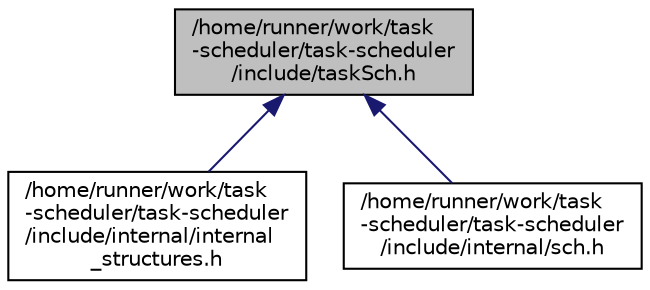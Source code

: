 digraph "/home/runner/work/task-scheduler/task-scheduler/include/taskSch.h"
{
 // LATEX_PDF_SIZE
  bgcolor="transparent";
  edge [fontname="Helvetica",fontsize="10",labelfontname="Helvetica",labelfontsize="10"];
  node [fontname="Helvetica",fontsize="10",shape=record];
  Node1 [label="/home/runner/work/task\l-scheduler/task-scheduler\l/include/taskSch.h",height=0.2,width=0.4,color="black", fillcolor="grey75", style="filled", fontcolor="black",tooltip=" "];
  Node1 -> Node2 [dir="back",color="midnightblue",fontsize="10",style="solid",fontname="Helvetica"];
  Node2 [label="/home/runner/work/task\l-scheduler/task-scheduler\l/include/internal/internal\l_structures.h",height=0.2,width=0.4,color="black",URL="$internal__structures_8h_source.html",tooltip=" "];
  Node1 -> Node3 [dir="back",color="midnightblue",fontsize="10",style="solid",fontname="Helvetica"];
  Node3 [label="/home/runner/work/task\l-scheduler/task-scheduler\l/include/internal/sch.h",height=0.2,width=0.4,color="black",URL="$sch_8h_source.html",tooltip=" "];
}
